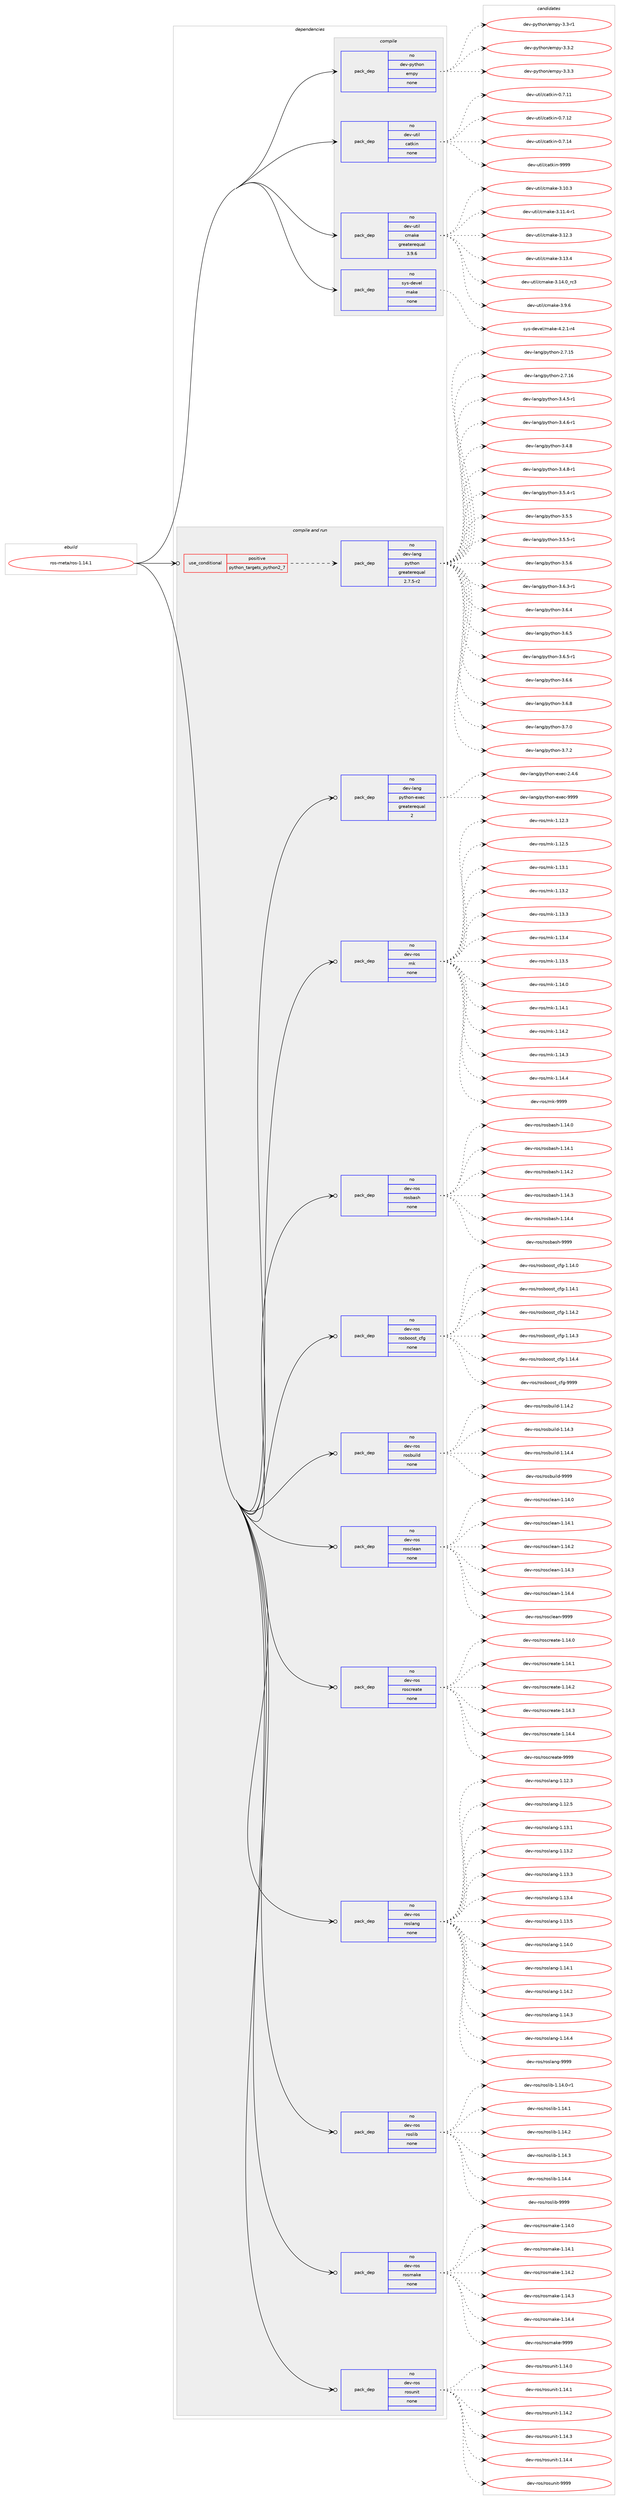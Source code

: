 digraph prolog {

# *************
# Graph options
# *************

newrank=true;
concentrate=true;
compound=true;
graph [rankdir=LR,fontname=Helvetica,fontsize=10,ranksep=1.5];#, ranksep=2.5, nodesep=0.2];
edge  [arrowhead=vee];
node  [fontname=Helvetica,fontsize=10];

# **********
# The ebuild
# **********

subgraph cluster_leftcol {
color=gray;
rank=same;
label=<<i>ebuild</i>>;
id [label="ros-meta/ros-1.14.1", color=red, width=4, href="../ros-meta/ros-1.14.1.svg"];
}

# ****************
# The dependencies
# ****************

subgraph cluster_midcol {
color=gray;
label=<<i>dependencies</i>>;
subgraph cluster_compile {
fillcolor="#eeeeee";
style=filled;
label=<<i>compile</i>>;
subgraph pack1204421 {
dependency1683743 [label=<<TABLE BORDER="0" CELLBORDER="1" CELLSPACING="0" CELLPADDING="4" WIDTH="220"><TR><TD ROWSPAN="6" CELLPADDING="30">pack_dep</TD></TR><TR><TD WIDTH="110">no</TD></TR><TR><TD>dev-python</TD></TR><TR><TD>empy</TD></TR><TR><TD>none</TD></TR><TR><TD></TD></TR></TABLE>>, shape=none, color=blue];
}
id:e -> dependency1683743:w [weight=20,style="solid",arrowhead="vee"];
subgraph pack1204422 {
dependency1683744 [label=<<TABLE BORDER="0" CELLBORDER="1" CELLSPACING="0" CELLPADDING="4" WIDTH="220"><TR><TD ROWSPAN="6" CELLPADDING="30">pack_dep</TD></TR><TR><TD WIDTH="110">no</TD></TR><TR><TD>dev-util</TD></TR><TR><TD>catkin</TD></TR><TR><TD>none</TD></TR><TR><TD></TD></TR></TABLE>>, shape=none, color=blue];
}
id:e -> dependency1683744:w [weight=20,style="solid",arrowhead="vee"];
subgraph pack1204423 {
dependency1683745 [label=<<TABLE BORDER="0" CELLBORDER="1" CELLSPACING="0" CELLPADDING="4" WIDTH="220"><TR><TD ROWSPAN="6" CELLPADDING="30">pack_dep</TD></TR><TR><TD WIDTH="110">no</TD></TR><TR><TD>dev-util</TD></TR><TR><TD>cmake</TD></TR><TR><TD>greaterequal</TD></TR><TR><TD>3.9.6</TD></TR></TABLE>>, shape=none, color=blue];
}
id:e -> dependency1683745:w [weight=20,style="solid",arrowhead="vee"];
subgraph pack1204424 {
dependency1683746 [label=<<TABLE BORDER="0" CELLBORDER="1" CELLSPACING="0" CELLPADDING="4" WIDTH="220"><TR><TD ROWSPAN="6" CELLPADDING="30">pack_dep</TD></TR><TR><TD WIDTH="110">no</TD></TR><TR><TD>sys-devel</TD></TR><TR><TD>make</TD></TR><TR><TD>none</TD></TR><TR><TD></TD></TR></TABLE>>, shape=none, color=blue];
}
id:e -> dependency1683746:w [weight=20,style="solid",arrowhead="vee"];
}
subgraph cluster_compileandrun {
fillcolor="#eeeeee";
style=filled;
label=<<i>compile and run</i>>;
subgraph cond451793 {
dependency1683747 [label=<<TABLE BORDER="0" CELLBORDER="1" CELLSPACING="0" CELLPADDING="4"><TR><TD ROWSPAN="3" CELLPADDING="10">use_conditional</TD></TR><TR><TD>positive</TD></TR><TR><TD>python_targets_python2_7</TD></TR></TABLE>>, shape=none, color=red];
subgraph pack1204425 {
dependency1683748 [label=<<TABLE BORDER="0" CELLBORDER="1" CELLSPACING="0" CELLPADDING="4" WIDTH="220"><TR><TD ROWSPAN="6" CELLPADDING="30">pack_dep</TD></TR><TR><TD WIDTH="110">no</TD></TR><TR><TD>dev-lang</TD></TR><TR><TD>python</TD></TR><TR><TD>greaterequal</TD></TR><TR><TD>2.7.5-r2</TD></TR></TABLE>>, shape=none, color=blue];
}
dependency1683747:e -> dependency1683748:w [weight=20,style="dashed",arrowhead="vee"];
}
id:e -> dependency1683747:w [weight=20,style="solid",arrowhead="odotvee"];
subgraph pack1204426 {
dependency1683749 [label=<<TABLE BORDER="0" CELLBORDER="1" CELLSPACING="0" CELLPADDING="4" WIDTH="220"><TR><TD ROWSPAN="6" CELLPADDING="30">pack_dep</TD></TR><TR><TD WIDTH="110">no</TD></TR><TR><TD>dev-lang</TD></TR><TR><TD>python-exec</TD></TR><TR><TD>greaterequal</TD></TR><TR><TD>2</TD></TR></TABLE>>, shape=none, color=blue];
}
id:e -> dependency1683749:w [weight=20,style="solid",arrowhead="odotvee"];
subgraph pack1204427 {
dependency1683750 [label=<<TABLE BORDER="0" CELLBORDER="1" CELLSPACING="0" CELLPADDING="4" WIDTH="220"><TR><TD ROWSPAN="6" CELLPADDING="30">pack_dep</TD></TR><TR><TD WIDTH="110">no</TD></TR><TR><TD>dev-ros</TD></TR><TR><TD>mk</TD></TR><TR><TD>none</TD></TR><TR><TD></TD></TR></TABLE>>, shape=none, color=blue];
}
id:e -> dependency1683750:w [weight=20,style="solid",arrowhead="odotvee"];
subgraph pack1204428 {
dependency1683751 [label=<<TABLE BORDER="0" CELLBORDER="1" CELLSPACING="0" CELLPADDING="4" WIDTH="220"><TR><TD ROWSPAN="6" CELLPADDING="30">pack_dep</TD></TR><TR><TD WIDTH="110">no</TD></TR><TR><TD>dev-ros</TD></TR><TR><TD>rosbash</TD></TR><TR><TD>none</TD></TR><TR><TD></TD></TR></TABLE>>, shape=none, color=blue];
}
id:e -> dependency1683751:w [weight=20,style="solid",arrowhead="odotvee"];
subgraph pack1204429 {
dependency1683752 [label=<<TABLE BORDER="0" CELLBORDER="1" CELLSPACING="0" CELLPADDING="4" WIDTH="220"><TR><TD ROWSPAN="6" CELLPADDING="30">pack_dep</TD></TR><TR><TD WIDTH="110">no</TD></TR><TR><TD>dev-ros</TD></TR><TR><TD>rosboost_cfg</TD></TR><TR><TD>none</TD></TR><TR><TD></TD></TR></TABLE>>, shape=none, color=blue];
}
id:e -> dependency1683752:w [weight=20,style="solid",arrowhead="odotvee"];
subgraph pack1204430 {
dependency1683753 [label=<<TABLE BORDER="0" CELLBORDER="1" CELLSPACING="0" CELLPADDING="4" WIDTH="220"><TR><TD ROWSPAN="6" CELLPADDING="30">pack_dep</TD></TR><TR><TD WIDTH="110">no</TD></TR><TR><TD>dev-ros</TD></TR><TR><TD>rosbuild</TD></TR><TR><TD>none</TD></TR><TR><TD></TD></TR></TABLE>>, shape=none, color=blue];
}
id:e -> dependency1683753:w [weight=20,style="solid",arrowhead="odotvee"];
subgraph pack1204431 {
dependency1683754 [label=<<TABLE BORDER="0" CELLBORDER="1" CELLSPACING="0" CELLPADDING="4" WIDTH="220"><TR><TD ROWSPAN="6" CELLPADDING="30">pack_dep</TD></TR><TR><TD WIDTH="110">no</TD></TR><TR><TD>dev-ros</TD></TR><TR><TD>rosclean</TD></TR><TR><TD>none</TD></TR><TR><TD></TD></TR></TABLE>>, shape=none, color=blue];
}
id:e -> dependency1683754:w [weight=20,style="solid",arrowhead="odotvee"];
subgraph pack1204432 {
dependency1683755 [label=<<TABLE BORDER="0" CELLBORDER="1" CELLSPACING="0" CELLPADDING="4" WIDTH="220"><TR><TD ROWSPAN="6" CELLPADDING="30">pack_dep</TD></TR><TR><TD WIDTH="110">no</TD></TR><TR><TD>dev-ros</TD></TR><TR><TD>roscreate</TD></TR><TR><TD>none</TD></TR><TR><TD></TD></TR></TABLE>>, shape=none, color=blue];
}
id:e -> dependency1683755:w [weight=20,style="solid",arrowhead="odotvee"];
subgraph pack1204433 {
dependency1683756 [label=<<TABLE BORDER="0" CELLBORDER="1" CELLSPACING="0" CELLPADDING="4" WIDTH="220"><TR><TD ROWSPAN="6" CELLPADDING="30">pack_dep</TD></TR><TR><TD WIDTH="110">no</TD></TR><TR><TD>dev-ros</TD></TR><TR><TD>roslang</TD></TR><TR><TD>none</TD></TR><TR><TD></TD></TR></TABLE>>, shape=none, color=blue];
}
id:e -> dependency1683756:w [weight=20,style="solid",arrowhead="odotvee"];
subgraph pack1204434 {
dependency1683757 [label=<<TABLE BORDER="0" CELLBORDER="1" CELLSPACING="0" CELLPADDING="4" WIDTH="220"><TR><TD ROWSPAN="6" CELLPADDING="30">pack_dep</TD></TR><TR><TD WIDTH="110">no</TD></TR><TR><TD>dev-ros</TD></TR><TR><TD>roslib</TD></TR><TR><TD>none</TD></TR><TR><TD></TD></TR></TABLE>>, shape=none, color=blue];
}
id:e -> dependency1683757:w [weight=20,style="solid",arrowhead="odotvee"];
subgraph pack1204435 {
dependency1683758 [label=<<TABLE BORDER="0" CELLBORDER="1" CELLSPACING="0" CELLPADDING="4" WIDTH="220"><TR><TD ROWSPAN="6" CELLPADDING="30">pack_dep</TD></TR><TR><TD WIDTH="110">no</TD></TR><TR><TD>dev-ros</TD></TR><TR><TD>rosmake</TD></TR><TR><TD>none</TD></TR><TR><TD></TD></TR></TABLE>>, shape=none, color=blue];
}
id:e -> dependency1683758:w [weight=20,style="solid",arrowhead="odotvee"];
subgraph pack1204436 {
dependency1683759 [label=<<TABLE BORDER="0" CELLBORDER="1" CELLSPACING="0" CELLPADDING="4" WIDTH="220"><TR><TD ROWSPAN="6" CELLPADDING="30">pack_dep</TD></TR><TR><TD WIDTH="110">no</TD></TR><TR><TD>dev-ros</TD></TR><TR><TD>rosunit</TD></TR><TR><TD>none</TD></TR><TR><TD></TD></TR></TABLE>>, shape=none, color=blue];
}
id:e -> dependency1683759:w [weight=20,style="solid",arrowhead="odotvee"];
}
subgraph cluster_run {
fillcolor="#eeeeee";
style=filled;
label=<<i>run</i>>;
}
}

# **************
# The candidates
# **************

subgraph cluster_choices {
rank=same;
color=gray;
label=<<i>candidates</i>>;

subgraph choice1204421 {
color=black;
nodesep=1;
choice1001011184511212111610411111047101109112121455146514511449 [label="dev-python/empy-3.3-r1", color=red, width=4,href="../dev-python/empy-3.3-r1.svg"];
choice1001011184511212111610411111047101109112121455146514650 [label="dev-python/empy-3.3.2", color=red, width=4,href="../dev-python/empy-3.3.2.svg"];
choice1001011184511212111610411111047101109112121455146514651 [label="dev-python/empy-3.3.3", color=red, width=4,href="../dev-python/empy-3.3.3.svg"];
dependency1683743:e -> choice1001011184511212111610411111047101109112121455146514511449:w [style=dotted,weight="100"];
dependency1683743:e -> choice1001011184511212111610411111047101109112121455146514650:w [style=dotted,weight="100"];
dependency1683743:e -> choice1001011184511212111610411111047101109112121455146514651:w [style=dotted,weight="100"];
}
subgraph choice1204422 {
color=black;
nodesep=1;
choice1001011184511711610510847999711610710511045484655464949 [label="dev-util/catkin-0.7.11", color=red, width=4,href="../dev-util/catkin-0.7.11.svg"];
choice1001011184511711610510847999711610710511045484655464950 [label="dev-util/catkin-0.7.12", color=red, width=4,href="../dev-util/catkin-0.7.12.svg"];
choice1001011184511711610510847999711610710511045484655464952 [label="dev-util/catkin-0.7.14", color=red, width=4,href="../dev-util/catkin-0.7.14.svg"];
choice100101118451171161051084799971161071051104557575757 [label="dev-util/catkin-9999", color=red, width=4,href="../dev-util/catkin-9999.svg"];
dependency1683744:e -> choice1001011184511711610510847999711610710511045484655464949:w [style=dotted,weight="100"];
dependency1683744:e -> choice1001011184511711610510847999711610710511045484655464950:w [style=dotted,weight="100"];
dependency1683744:e -> choice1001011184511711610510847999711610710511045484655464952:w [style=dotted,weight="100"];
dependency1683744:e -> choice100101118451171161051084799971161071051104557575757:w [style=dotted,weight="100"];
}
subgraph choice1204423 {
color=black;
nodesep=1;
choice1001011184511711610510847991099710710145514649484651 [label="dev-util/cmake-3.10.3", color=red, width=4,href="../dev-util/cmake-3.10.3.svg"];
choice10010111845117116105108479910997107101455146494946524511449 [label="dev-util/cmake-3.11.4-r1", color=red, width=4,href="../dev-util/cmake-3.11.4-r1.svg"];
choice1001011184511711610510847991099710710145514649504651 [label="dev-util/cmake-3.12.3", color=red, width=4,href="../dev-util/cmake-3.12.3.svg"];
choice1001011184511711610510847991099710710145514649514652 [label="dev-util/cmake-3.13.4", color=red, width=4,href="../dev-util/cmake-3.13.4.svg"];
choice1001011184511711610510847991099710710145514649524648951149951 [label="dev-util/cmake-3.14.0_rc3", color=red, width=4,href="../dev-util/cmake-3.14.0_rc3.svg"];
choice10010111845117116105108479910997107101455146574654 [label="dev-util/cmake-3.9.6", color=red, width=4,href="../dev-util/cmake-3.9.6.svg"];
dependency1683745:e -> choice1001011184511711610510847991099710710145514649484651:w [style=dotted,weight="100"];
dependency1683745:e -> choice10010111845117116105108479910997107101455146494946524511449:w [style=dotted,weight="100"];
dependency1683745:e -> choice1001011184511711610510847991099710710145514649504651:w [style=dotted,weight="100"];
dependency1683745:e -> choice1001011184511711610510847991099710710145514649514652:w [style=dotted,weight="100"];
dependency1683745:e -> choice1001011184511711610510847991099710710145514649524648951149951:w [style=dotted,weight="100"];
dependency1683745:e -> choice10010111845117116105108479910997107101455146574654:w [style=dotted,weight="100"];
}
subgraph choice1204424 {
color=black;
nodesep=1;
choice1151211154510010111810110847109971071014552465046494511452 [label="sys-devel/make-4.2.1-r4", color=red, width=4,href="../sys-devel/make-4.2.1-r4.svg"];
dependency1683746:e -> choice1151211154510010111810110847109971071014552465046494511452:w [style=dotted,weight="100"];
}
subgraph choice1204425 {
color=black;
nodesep=1;
choice10010111845108971101034711212111610411111045504655464953 [label="dev-lang/python-2.7.15", color=red, width=4,href="../dev-lang/python-2.7.15.svg"];
choice10010111845108971101034711212111610411111045504655464954 [label="dev-lang/python-2.7.16", color=red, width=4,href="../dev-lang/python-2.7.16.svg"];
choice1001011184510897110103471121211161041111104551465246534511449 [label="dev-lang/python-3.4.5-r1", color=red, width=4,href="../dev-lang/python-3.4.5-r1.svg"];
choice1001011184510897110103471121211161041111104551465246544511449 [label="dev-lang/python-3.4.6-r1", color=red, width=4,href="../dev-lang/python-3.4.6-r1.svg"];
choice100101118451089711010347112121116104111110455146524656 [label="dev-lang/python-3.4.8", color=red, width=4,href="../dev-lang/python-3.4.8.svg"];
choice1001011184510897110103471121211161041111104551465246564511449 [label="dev-lang/python-3.4.8-r1", color=red, width=4,href="../dev-lang/python-3.4.8-r1.svg"];
choice1001011184510897110103471121211161041111104551465346524511449 [label="dev-lang/python-3.5.4-r1", color=red, width=4,href="../dev-lang/python-3.5.4-r1.svg"];
choice100101118451089711010347112121116104111110455146534653 [label="dev-lang/python-3.5.5", color=red, width=4,href="../dev-lang/python-3.5.5.svg"];
choice1001011184510897110103471121211161041111104551465346534511449 [label="dev-lang/python-3.5.5-r1", color=red, width=4,href="../dev-lang/python-3.5.5-r1.svg"];
choice100101118451089711010347112121116104111110455146534654 [label="dev-lang/python-3.5.6", color=red, width=4,href="../dev-lang/python-3.5.6.svg"];
choice1001011184510897110103471121211161041111104551465446514511449 [label="dev-lang/python-3.6.3-r1", color=red, width=4,href="../dev-lang/python-3.6.3-r1.svg"];
choice100101118451089711010347112121116104111110455146544652 [label="dev-lang/python-3.6.4", color=red, width=4,href="../dev-lang/python-3.6.4.svg"];
choice100101118451089711010347112121116104111110455146544653 [label="dev-lang/python-3.6.5", color=red, width=4,href="../dev-lang/python-3.6.5.svg"];
choice1001011184510897110103471121211161041111104551465446534511449 [label="dev-lang/python-3.6.5-r1", color=red, width=4,href="../dev-lang/python-3.6.5-r1.svg"];
choice100101118451089711010347112121116104111110455146544654 [label="dev-lang/python-3.6.6", color=red, width=4,href="../dev-lang/python-3.6.6.svg"];
choice100101118451089711010347112121116104111110455146544656 [label="dev-lang/python-3.6.8", color=red, width=4,href="../dev-lang/python-3.6.8.svg"];
choice100101118451089711010347112121116104111110455146554648 [label="dev-lang/python-3.7.0", color=red, width=4,href="../dev-lang/python-3.7.0.svg"];
choice100101118451089711010347112121116104111110455146554650 [label="dev-lang/python-3.7.2", color=red, width=4,href="../dev-lang/python-3.7.2.svg"];
dependency1683748:e -> choice10010111845108971101034711212111610411111045504655464953:w [style=dotted,weight="100"];
dependency1683748:e -> choice10010111845108971101034711212111610411111045504655464954:w [style=dotted,weight="100"];
dependency1683748:e -> choice1001011184510897110103471121211161041111104551465246534511449:w [style=dotted,weight="100"];
dependency1683748:e -> choice1001011184510897110103471121211161041111104551465246544511449:w [style=dotted,weight="100"];
dependency1683748:e -> choice100101118451089711010347112121116104111110455146524656:w [style=dotted,weight="100"];
dependency1683748:e -> choice1001011184510897110103471121211161041111104551465246564511449:w [style=dotted,weight="100"];
dependency1683748:e -> choice1001011184510897110103471121211161041111104551465346524511449:w [style=dotted,weight="100"];
dependency1683748:e -> choice100101118451089711010347112121116104111110455146534653:w [style=dotted,weight="100"];
dependency1683748:e -> choice1001011184510897110103471121211161041111104551465346534511449:w [style=dotted,weight="100"];
dependency1683748:e -> choice100101118451089711010347112121116104111110455146534654:w [style=dotted,weight="100"];
dependency1683748:e -> choice1001011184510897110103471121211161041111104551465446514511449:w [style=dotted,weight="100"];
dependency1683748:e -> choice100101118451089711010347112121116104111110455146544652:w [style=dotted,weight="100"];
dependency1683748:e -> choice100101118451089711010347112121116104111110455146544653:w [style=dotted,weight="100"];
dependency1683748:e -> choice1001011184510897110103471121211161041111104551465446534511449:w [style=dotted,weight="100"];
dependency1683748:e -> choice100101118451089711010347112121116104111110455146544654:w [style=dotted,weight="100"];
dependency1683748:e -> choice100101118451089711010347112121116104111110455146544656:w [style=dotted,weight="100"];
dependency1683748:e -> choice100101118451089711010347112121116104111110455146554648:w [style=dotted,weight="100"];
dependency1683748:e -> choice100101118451089711010347112121116104111110455146554650:w [style=dotted,weight="100"];
}
subgraph choice1204426 {
color=black;
nodesep=1;
choice1001011184510897110103471121211161041111104510112010199455046524654 [label="dev-lang/python-exec-2.4.6", color=red, width=4,href="../dev-lang/python-exec-2.4.6.svg"];
choice10010111845108971101034711212111610411111045101120101994557575757 [label="dev-lang/python-exec-9999", color=red, width=4,href="../dev-lang/python-exec-9999.svg"];
dependency1683749:e -> choice1001011184510897110103471121211161041111104510112010199455046524654:w [style=dotted,weight="100"];
dependency1683749:e -> choice10010111845108971101034711212111610411111045101120101994557575757:w [style=dotted,weight="100"];
}
subgraph choice1204427 {
color=black;
nodesep=1;
choice100101118451141111154710910745494649504651 [label="dev-ros/mk-1.12.3", color=red, width=4,href="../dev-ros/mk-1.12.3.svg"];
choice100101118451141111154710910745494649504653 [label="dev-ros/mk-1.12.5", color=red, width=4,href="../dev-ros/mk-1.12.5.svg"];
choice100101118451141111154710910745494649514649 [label="dev-ros/mk-1.13.1", color=red, width=4,href="../dev-ros/mk-1.13.1.svg"];
choice100101118451141111154710910745494649514650 [label="dev-ros/mk-1.13.2", color=red, width=4,href="../dev-ros/mk-1.13.2.svg"];
choice100101118451141111154710910745494649514651 [label="dev-ros/mk-1.13.3", color=red, width=4,href="../dev-ros/mk-1.13.3.svg"];
choice100101118451141111154710910745494649514652 [label="dev-ros/mk-1.13.4", color=red, width=4,href="../dev-ros/mk-1.13.4.svg"];
choice100101118451141111154710910745494649514653 [label="dev-ros/mk-1.13.5", color=red, width=4,href="../dev-ros/mk-1.13.5.svg"];
choice100101118451141111154710910745494649524648 [label="dev-ros/mk-1.14.0", color=red, width=4,href="../dev-ros/mk-1.14.0.svg"];
choice100101118451141111154710910745494649524649 [label="dev-ros/mk-1.14.1", color=red, width=4,href="../dev-ros/mk-1.14.1.svg"];
choice100101118451141111154710910745494649524650 [label="dev-ros/mk-1.14.2", color=red, width=4,href="../dev-ros/mk-1.14.2.svg"];
choice100101118451141111154710910745494649524651 [label="dev-ros/mk-1.14.3", color=red, width=4,href="../dev-ros/mk-1.14.3.svg"];
choice100101118451141111154710910745494649524652 [label="dev-ros/mk-1.14.4", color=red, width=4,href="../dev-ros/mk-1.14.4.svg"];
choice10010111845114111115471091074557575757 [label="dev-ros/mk-9999", color=red, width=4,href="../dev-ros/mk-9999.svg"];
dependency1683750:e -> choice100101118451141111154710910745494649504651:w [style=dotted,weight="100"];
dependency1683750:e -> choice100101118451141111154710910745494649504653:w [style=dotted,weight="100"];
dependency1683750:e -> choice100101118451141111154710910745494649514649:w [style=dotted,weight="100"];
dependency1683750:e -> choice100101118451141111154710910745494649514650:w [style=dotted,weight="100"];
dependency1683750:e -> choice100101118451141111154710910745494649514651:w [style=dotted,weight="100"];
dependency1683750:e -> choice100101118451141111154710910745494649514652:w [style=dotted,weight="100"];
dependency1683750:e -> choice100101118451141111154710910745494649514653:w [style=dotted,weight="100"];
dependency1683750:e -> choice100101118451141111154710910745494649524648:w [style=dotted,weight="100"];
dependency1683750:e -> choice100101118451141111154710910745494649524649:w [style=dotted,weight="100"];
dependency1683750:e -> choice100101118451141111154710910745494649524650:w [style=dotted,weight="100"];
dependency1683750:e -> choice100101118451141111154710910745494649524651:w [style=dotted,weight="100"];
dependency1683750:e -> choice100101118451141111154710910745494649524652:w [style=dotted,weight="100"];
dependency1683750:e -> choice10010111845114111115471091074557575757:w [style=dotted,weight="100"];
}
subgraph choice1204428 {
color=black;
nodesep=1;
choice1001011184511411111547114111115989711510445494649524648 [label="dev-ros/rosbash-1.14.0", color=red, width=4,href="../dev-ros/rosbash-1.14.0.svg"];
choice1001011184511411111547114111115989711510445494649524649 [label="dev-ros/rosbash-1.14.1", color=red, width=4,href="../dev-ros/rosbash-1.14.1.svg"];
choice1001011184511411111547114111115989711510445494649524650 [label="dev-ros/rosbash-1.14.2", color=red, width=4,href="../dev-ros/rosbash-1.14.2.svg"];
choice1001011184511411111547114111115989711510445494649524651 [label="dev-ros/rosbash-1.14.3", color=red, width=4,href="../dev-ros/rosbash-1.14.3.svg"];
choice1001011184511411111547114111115989711510445494649524652 [label="dev-ros/rosbash-1.14.4", color=red, width=4,href="../dev-ros/rosbash-1.14.4.svg"];
choice100101118451141111154711411111598971151044557575757 [label="dev-ros/rosbash-9999", color=red, width=4,href="../dev-ros/rosbash-9999.svg"];
dependency1683751:e -> choice1001011184511411111547114111115989711510445494649524648:w [style=dotted,weight="100"];
dependency1683751:e -> choice1001011184511411111547114111115989711510445494649524649:w [style=dotted,weight="100"];
dependency1683751:e -> choice1001011184511411111547114111115989711510445494649524650:w [style=dotted,weight="100"];
dependency1683751:e -> choice1001011184511411111547114111115989711510445494649524651:w [style=dotted,weight="100"];
dependency1683751:e -> choice1001011184511411111547114111115989711510445494649524652:w [style=dotted,weight="100"];
dependency1683751:e -> choice100101118451141111154711411111598971151044557575757:w [style=dotted,weight="100"];
}
subgraph choice1204429 {
color=black;
nodesep=1;
choice100101118451141111154711411111598111111115116959910210345494649524648 [label="dev-ros/rosboost_cfg-1.14.0", color=red, width=4,href="../dev-ros/rosboost_cfg-1.14.0.svg"];
choice100101118451141111154711411111598111111115116959910210345494649524649 [label="dev-ros/rosboost_cfg-1.14.1", color=red, width=4,href="../dev-ros/rosboost_cfg-1.14.1.svg"];
choice100101118451141111154711411111598111111115116959910210345494649524650 [label="dev-ros/rosboost_cfg-1.14.2", color=red, width=4,href="../dev-ros/rosboost_cfg-1.14.2.svg"];
choice100101118451141111154711411111598111111115116959910210345494649524651 [label="dev-ros/rosboost_cfg-1.14.3", color=red, width=4,href="../dev-ros/rosboost_cfg-1.14.3.svg"];
choice100101118451141111154711411111598111111115116959910210345494649524652 [label="dev-ros/rosboost_cfg-1.14.4", color=red, width=4,href="../dev-ros/rosboost_cfg-1.14.4.svg"];
choice10010111845114111115471141111159811111111511695991021034557575757 [label="dev-ros/rosboost_cfg-9999", color=red, width=4,href="../dev-ros/rosboost_cfg-9999.svg"];
dependency1683752:e -> choice100101118451141111154711411111598111111115116959910210345494649524648:w [style=dotted,weight="100"];
dependency1683752:e -> choice100101118451141111154711411111598111111115116959910210345494649524649:w [style=dotted,weight="100"];
dependency1683752:e -> choice100101118451141111154711411111598111111115116959910210345494649524650:w [style=dotted,weight="100"];
dependency1683752:e -> choice100101118451141111154711411111598111111115116959910210345494649524651:w [style=dotted,weight="100"];
dependency1683752:e -> choice100101118451141111154711411111598111111115116959910210345494649524652:w [style=dotted,weight="100"];
dependency1683752:e -> choice10010111845114111115471141111159811111111511695991021034557575757:w [style=dotted,weight="100"];
}
subgraph choice1204430 {
color=black;
nodesep=1;
choice10010111845114111115471141111159811710510810045494649524650 [label="dev-ros/rosbuild-1.14.2", color=red, width=4,href="../dev-ros/rosbuild-1.14.2.svg"];
choice10010111845114111115471141111159811710510810045494649524651 [label="dev-ros/rosbuild-1.14.3", color=red, width=4,href="../dev-ros/rosbuild-1.14.3.svg"];
choice10010111845114111115471141111159811710510810045494649524652 [label="dev-ros/rosbuild-1.14.4", color=red, width=4,href="../dev-ros/rosbuild-1.14.4.svg"];
choice1001011184511411111547114111115981171051081004557575757 [label="dev-ros/rosbuild-9999", color=red, width=4,href="../dev-ros/rosbuild-9999.svg"];
dependency1683753:e -> choice10010111845114111115471141111159811710510810045494649524650:w [style=dotted,weight="100"];
dependency1683753:e -> choice10010111845114111115471141111159811710510810045494649524651:w [style=dotted,weight="100"];
dependency1683753:e -> choice10010111845114111115471141111159811710510810045494649524652:w [style=dotted,weight="100"];
dependency1683753:e -> choice1001011184511411111547114111115981171051081004557575757:w [style=dotted,weight="100"];
}
subgraph choice1204431 {
color=black;
nodesep=1;
choice1001011184511411111547114111115991081019711045494649524648 [label="dev-ros/rosclean-1.14.0", color=red, width=4,href="../dev-ros/rosclean-1.14.0.svg"];
choice1001011184511411111547114111115991081019711045494649524649 [label="dev-ros/rosclean-1.14.1", color=red, width=4,href="../dev-ros/rosclean-1.14.1.svg"];
choice1001011184511411111547114111115991081019711045494649524650 [label="dev-ros/rosclean-1.14.2", color=red, width=4,href="../dev-ros/rosclean-1.14.2.svg"];
choice1001011184511411111547114111115991081019711045494649524651 [label="dev-ros/rosclean-1.14.3", color=red, width=4,href="../dev-ros/rosclean-1.14.3.svg"];
choice1001011184511411111547114111115991081019711045494649524652 [label="dev-ros/rosclean-1.14.4", color=red, width=4,href="../dev-ros/rosclean-1.14.4.svg"];
choice100101118451141111154711411111599108101971104557575757 [label="dev-ros/rosclean-9999", color=red, width=4,href="../dev-ros/rosclean-9999.svg"];
dependency1683754:e -> choice1001011184511411111547114111115991081019711045494649524648:w [style=dotted,weight="100"];
dependency1683754:e -> choice1001011184511411111547114111115991081019711045494649524649:w [style=dotted,weight="100"];
dependency1683754:e -> choice1001011184511411111547114111115991081019711045494649524650:w [style=dotted,weight="100"];
dependency1683754:e -> choice1001011184511411111547114111115991081019711045494649524651:w [style=dotted,weight="100"];
dependency1683754:e -> choice1001011184511411111547114111115991081019711045494649524652:w [style=dotted,weight="100"];
dependency1683754:e -> choice100101118451141111154711411111599108101971104557575757:w [style=dotted,weight="100"];
}
subgraph choice1204432 {
color=black;
nodesep=1;
choice1001011184511411111547114111115991141019711610145494649524648 [label="dev-ros/roscreate-1.14.0", color=red, width=4,href="../dev-ros/roscreate-1.14.0.svg"];
choice1001011184511411111547114111115991141019711610145494649524649 [label="dev-ros/roscreate-1.14.1", color=red, width=4,href="../dev-ros/roscreate-1.14.1.svg"];
choice1001011184511411111547114111115991141019711610145494649524650 [label="dev-ros/roscreate-1.14.2", color=red, width=4,href="../dev-ros/roscreate-1.14.2.svg"];
choice1001011184511411111547114111115991141019711610145494649524651 [label="dev-ros/roscreate-1.14.3", color=red, width=4,href="../dev-ros/roscreate-1.14.3.svg"];
choice1001011184511411111547114111115991141019711610145494649524652 [label="dev-ros/roscreate-1.14.4", color=red, width=4,href="../dev-ros/roscreate-1.14.4.svg"];
choice100101118451141111154711411111599114101971161014557575757 [label="dev-ros/roscreate-9999", color=red, width=4,href="../dev-ros/roscreate-9999.svg"];
dependency1683755:e -> choice1001011184511411111547114111115991141019711610145494649524648:w [style=dotted,weight="100"];
dependency1683755:e -> choice1001011184511411111547114111115991141019711610145494649524649:w [style=dotted,weight="100"];
dependency1683755:e -> choice1001011184511411111547114111115991141019711610145494649524650:w [style=dotted,weight="100"];
dependency1683755:e -> choice1001011184511411111547114111115991141019711610145494649524651:w [style=dotted,weight="100"];
dependency1683755:e -> choice1001011184511411111547114111115991141019711610145494649524652:w [style=dotted,weight="100"];
dependency1683755:e -> choice100101118451141111154711411111599114101971161014557575757:w [style=dotted,weight="100"];
}
subgraph choice1204433 {
color=black;
nodesep=1;
choice10010111845114111115471141111151089711010345494649504651 [label="dev-ros/roslang-1.12.3", color=red, width=4,href="../dev-ros/roslang-1.12.3.svg"];
choice10010111845114111115471141111151089711010345494649504653 [label="dev-ros/roslang-1.12.5", color=red, width=4,href="../dev-ros/roslang-1.12.5.svg"];
choice10010111845114111115471141111151089711010345494649514649 [label="dev-ros/roslang-1.13.1", color=red, width=4,href="../dev-ros/roslang-1.13.1.svg"];
choice10010111845114111115471141111151089711010345494649514650 [label="dev-ros/roslang-1.13.2", color=red, width=4,href="../dev-ros/roslang-1.13.2.svg"];
choice10010111845114111115471141111151089711010345494649514651 [label="dev-ros/roslang-1.13.3", color=red, width=4,href="../dev-ros/roslang-1.13.3.svg"];
choice10010111845114111115471141111151089711010345494649514652 [label="dev-ros/roslang-1.13.4", color=red, width=4,href="../dev-ros/roslang-1.13.4.svg"];
choice10010111845114111115471141111151089711010345494649514653 [label="dev-ros/roslang-1.13.5", color=red, width=4,href="../dev-ros/roslang-1.13.5.svg"];
choice10010111845114111115471141111151089711010345494649524648 [label="dev-ros/roslang-1.14.0", color=red, width=4,href="../dev-ros/roslang-1.14.0.svg"];
choice10010111845114111115471141111151089711010345494649524649 [label="dev-ros/roslang-1.14.1", color=red, width=4,href="../dev-ros/roslang-1.14.1.svg"];
choice10010111845114111115471141111151089711010345494649524650 [label="dev-ros/roslang-1.14.2", color=red, width=4,href="../dev-ros/roslang-1.14.2.svg"];
choice10010111845114111115471141111151089711010345494649524651 [label="dev-ros/roslang-1.14.3", color=red, width=4,href="../dev-ros/roslang-1.14.3.svg"];
choice10010111845114111115471141111151089711010345494649524652 [label="dev-ros/roslang-1.14.4", color=red, width=4,href="../dev-ros/roslang-1.14.4.svg"];
choice1001011184511411111547114111115108971101034557575757 [label="dev-ros/roslang-9999", color=red, width=4,href="../dev-ros/roslang-9999.svg"];
dependency1683756:e -> choice10010111845114111115471141111151089711010345494649504651:w [style=dotted,weight="100"];
dependency1683756:e -> choice10010111845114111115471141111151089711010345494649504653:w [style=dotted,weight="100"];
dependency1683756:e -> choice10010111845114111115471141111151089711010345494649514649:w [style=dotted,weight="100"];
dependency1683756:e -> choice10010111845114111115471141111151089711010345494649514650:w [style=dotted,weight="100"];
dependency1683756:e -> choice10010111845114111115471141111151089711010345494649514651:w [style=dotted,weight="100"];
dependency1683756:e -> choice10010111845114111115471141111151089711010345494649514652:w [style=dotted,weight="100"];
dependency1683756:e -> choice10010111845114111115471141111151089711010345494649514653:w [style=dotted,weight="100"];
dependency1683756:e -> choice10010111845114111115471141111151089711010345494649524648:w [style=dotted,weight="100"];
dependency1683756:e -> choice10010111845114111115471141111151089711010345494649524649:w [style=dotted,weight="100"];
dependency1683756:e -> choice10010111845114111115471141111151089711010345494649524650:w [style=dotted,weight="100"];
dependency1683756:e -> choice10010111845114111115471141111151089711010345494649524651:w [style=dotted,weight="100"];
dependency1683756:e -> choice10010111845114111115471141111151089711010345494649524652:w [style=dotted,weight="100"];
dependency1683756:e -> choice1001011184511411111547114111115108971101034557575757:w [style=dotted,weight="100"];
}
subgraph choice1204434 {
color=black;
nodesep=1;
choice100101118451141111154711411111510810598454946495246484511449 [label="dev-ros/roslib-1.14.0-r1", color=red, width=4,href="../dev-ros/roslib-1.14.0-r1.svg"];
choice10010111845114111115471141111151081059845494649524649 [label="dev-ros/roslib-1.14.1", color=red, width=4,href="../dev-ros/roslib-1.14.1.svg"];
choice10010111845114111115471141111151081059845494649524650 [label="dev-ros/roslib-1.14.2", color=red, width=4,href="../dev-ros/roslib-1.14.2.svg"];
choice10010111845114111115471141111151081059845494649524651 [label="dev-ros/roslib-1.14.3", color=red, width=4,href="../dev-ros/roslib-1.14.3.svg"];
choice10010111845114111115471141111151081059845494649524652 [label="dev-ros/roslib-1.14.4", color=red, width=4,href="../dev-ros/roslib-1.14.4.svg"];
choice1001011184511411111547114111115108105984557575757 [label="dev-ros/roslib-9999", color=red, width=4,href="../dev-ros/roslib-9999.svg"];
dependency1683757:e -> choice100101118451141111154711411111510810598454946495246484511449:w [style=dotted,weight="100"];
dependency1683757:e -> choice10010111845114111115471141111151081059845494649524649:w [style=dotted,weight="100"];
dependency1683757:e -> choice10010111845114111115471141111151081059845494649524650:w [style=dotted,weight="100"];
dependency1683757:e -> choice10010111845114111115471141111151081059845494649524651:w [style=dotted,weight="100"];
dependency1683757:e -> choice10010111845114111115471141111151081059845494649524652:w [style=dotted,weight="100"];
dependency1683757:e -> choice1001011184511411111547114111115108105984557575757:w [style=dotted,weight="100"];
}
subgraph choice1204435 {
color=black;
nodesep=1;
choice10010111845114111115471141111151099710710145494649524648 [label="dev-ros/rosmake-1.14.0", color=red, width=4,href="../dev-ros/rosmake-1.14.0.svg"];
choice10010111845114111115471141111151099710710145494649524649 [label="dev-ros/rosmake-1.14.1", color=red, width=4,href="../dev-ros/rosmake-1.14.1.svg"];
choice10010111845114111115471141111151099710710145494649524650 [label="dev-ros/rosmake-1.14.2", color=red, width=4,href="../dev-ros/rosmake-1.14.2.svg"];
choice10010111845114111115471141111151099710710145494649524651 [label="dev-ros/rosmake-1.14.3", color=red, width=4,href="../dev-ros/rosmake-1.14.3.svg"];
choice10010111845114111115471141111151099710710145494649524652 [label="dev-ros/rosmake-1.14.4", color=red, width=4,href="../dev-ros/rosmake-1.14.4.svg"];
choice1001011184511411111547114111115109971071014557575757 [label="dev-ros/rosmake-9999", color=red, width=4,href="../dev-ros/rosmake-9999.svg"];
dependency1683758:e -> choice10010111845114111115471141111151099710710145494649524648:w [style=dotted,weight="100"];
dependency1683758:e -> choice10010111845114111115471141111151099710710145494649524649:w [style=dotted,weight="100"];
dependency1683758:e -> choice10010111845114111115471141111151099710710145494649524650:w [style=dotted,weight="100"];
dependency1683758:e -> choice10010111845114111115471141111151099710710145494649524651:w [style=dotted,weight="100"];
dependency1683758:e -> choice10010111845114111115471141111151099710710145494649524652:w [style=dotted,weight="100"];
dependency1683758:e -> choice1001011184511411111547114111115109971071014557575757:w [style=dotted,weight="100"];
}
subgraph choice1204436 {
color=black;
nodesep=1;
choice100101118451141111154711411111511711010511645494649524648 [label="dev-ros/rosunit-1.14.0", color=red, width=4,href="../dev-ros/rosunit-1.14.0.svg"];
choice100101118451141111154711411111511711010511645494649524649 [label="dev-ros/rosunit-1.14.1", color=red, width=4,href="../dev-ros/rosunit-1.14.1.svg"];
choice100101118451141111154711411111511711010511645494649524650 [label="dev-ros/rosunit-1.14.2", color=red, width=4,href="../dev-ros/rosunit-1.14.2.svg"];
choice100101118451141111154711411111511711010511645494649524651 [label="dev-ros/rosunit-1.14.3", color=red, width=4,href="../dev-ros/rosunit-1.14.3.svg"];
choice100101118451141111154711411111511711010511645494649524652 [label="dev-ros/rosunit-1.14.4", color=red, width=4,href="../dev-ros/rosunit-1.14.4.svg"];
choice10010111845114111115471141111151171101051164557575757 [label="dev-ros/rosunit-9999", color=red, width=4,href="../dev-ros/rosunit-9999.svg"];
dependency1683759:e -> choice100101118451141111154711411111511711010511645494649524648:w [style=dotted,weight="100"];
dependency1683759:e -> choice100101118451141111154711411111511711010511645494649524649:w [style=dotted,weight="100"];
dependency1683759:e -> choice100101118451141111154711411111511711010511645494649524650:w [style=dotted,weight="100"];
dependency1683759:e -> choice100101118451141111154711411111511711010511645494649524651:w [style=dotted,weight="100"];
dependency1683759:e -> choice100101118451141111154711411111511711010511645494649524652:w [style=dotted,weight="100"];
dependency1683759:e -> choice10010111845114111115471141111151171101051164557575757:w [style=dotted,weight="100"];
}
}

}
